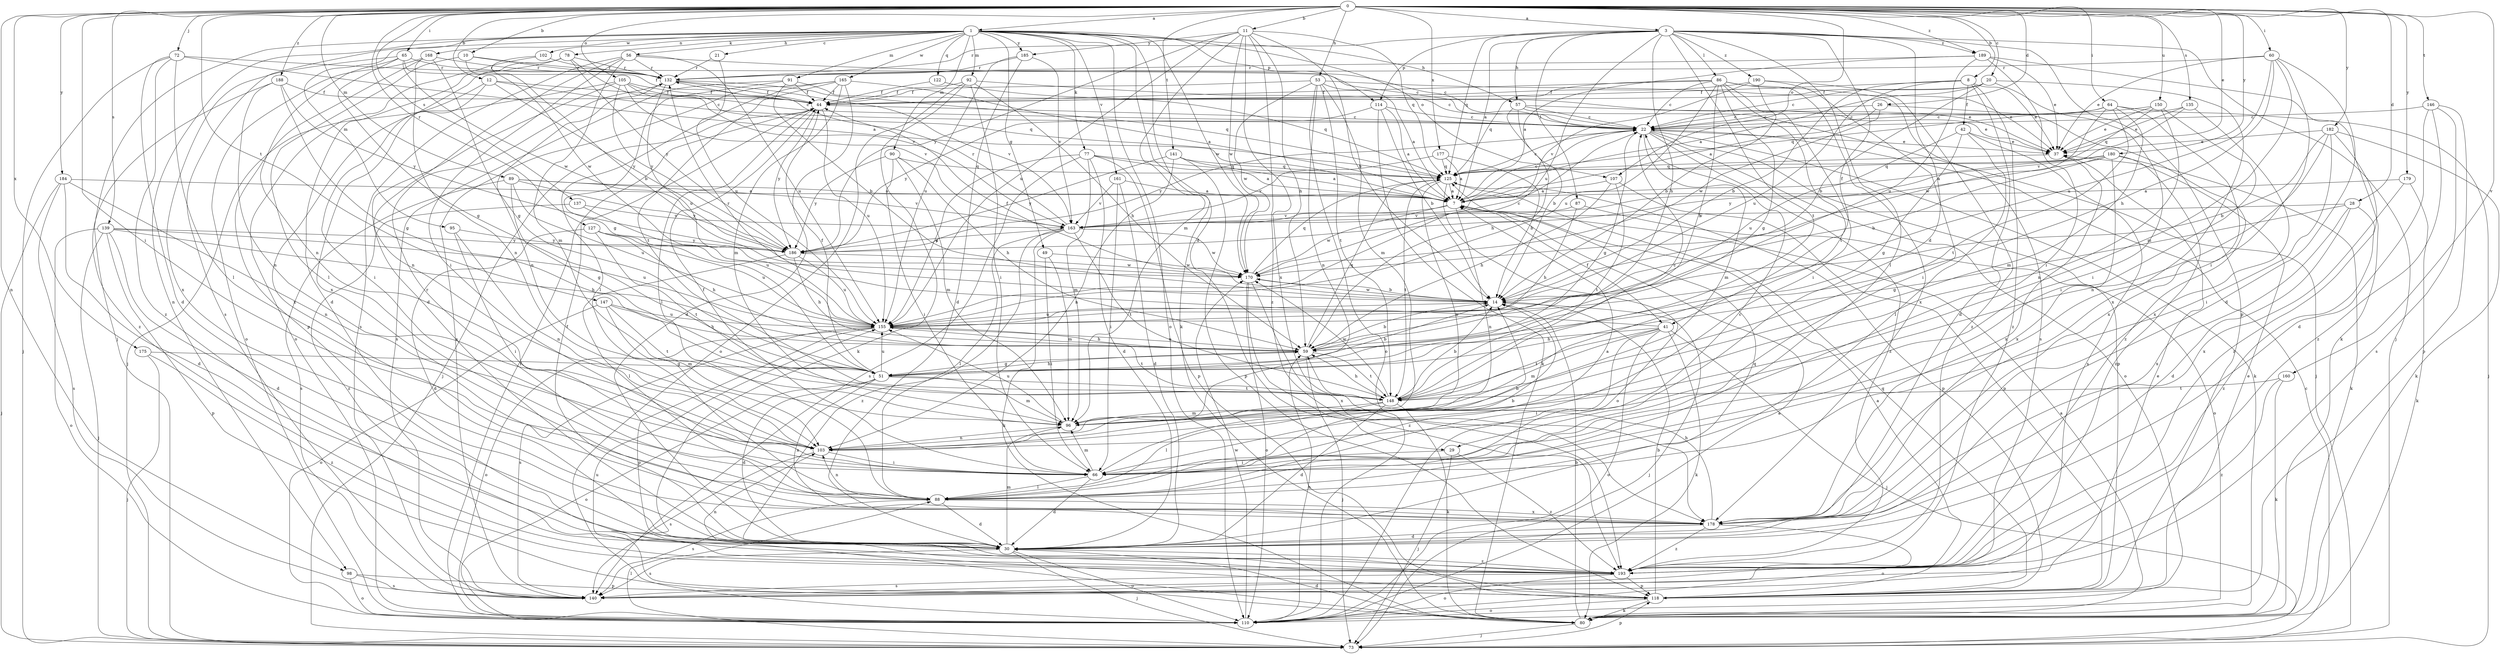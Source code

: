 strict digraph  {
0;
1;
3;
7;
8;
10;
11;
12;
14;
20;
21;
22;
26;
28;
29;
30;
37;
41;
42;
44;
49;
51;
53;
56;
57;
59;
60;
64;
65;
66;
72;
73;
77;
78;
80;
86;
87;
88;
89;
90;
91;
92;
95;
96;
98;
102;
103;
105;
107;
110;
114;
118;
122;
125;
127;
132;
135;
137;
139;
140;
141;
146;
147;
148;
150;
155;
160;
161;
163;
165;
168;
170;
175;
177;
178;
179;
180;
182;
184;
185;
186;
188;
189;
190;
193;
0 -> 1  [label=a];
0 -> 3  [label=a];
0 -> 8  [label=b];
0 -> 10  [label=b];
0 -> 11  [label=b];
0 -> 12  [label=b];
0 -> 20  [label=c];
0 -> 26  [label=d];
0 -> 28  [label=d];
0 -> 37  [label=e];
0 -> 53  [label=h];
0 -> 60  [label=i];
0 -> 64  [label=i];
0 -> 65  [label=i];
0 -> 66  [label=i];
0 -> 72  [label=j];
0 -> 89  [label=m];
0 -> 98  [label=n];
0 -> 105  [label=o];
0 -> 107  [label=o];
0 -> 127  [label=r];
0 -> 135  [label=s];
0 -> 137  [label=s];
0 -> 139  [label=s];
0 -> 141  [label=t];
0 -> 146  [label=t];
0 -> 147  [label=t];
0 -> 150  [label=u];
0 -> 160  [label=v];
0 -> 175  [label=x];
0 -> 177  [label=x];
0 -> 179  [label=y];
0 -> 180  [label=y];
0 -> 182  [label=y];
0 -> 184  [label=y];
0 -> 188  [label=z];
0 -> 189  [label=z];
1 -> 21  [label=c];
1 -> 29  [label=d];
1 -> 49  [label=g];
1 -> 56  [label=h];
1 -> 57  [label=h];
1 -> 73  [label=j];
1 -> 77  [label=k];
1 -> 78  [label=k];
1 -> 80  [label=k];
1 -> 90  [label=m];
1 -> 91  [label=m];
1 -> 92  [label=m];
1 -> 95  [label=m];
1 -> 98  [label=n];
1 -> 102  [label=n];
1 -> 107  [label=o];
1 -> 110  [label=o];
1 -> 114  [label=p];
1 -> 122  [label=q];
1 -> 140  [label=s];
1 -> 161  [label=v];
1 -> 165  [label=w];
1 -> 168  [label=w];
1 -> 170  [label=w];
1 -> 185  [label=y];
3 -> 7  [label=a];
3 -> 29  [label=d];
3 -> 41  [label=f];
3 -> 57  [label=h];
3 -> 59  [label=h];
3 -> 73  [label=j];
3 -> 86  [label=l];
3 -> 87  [label=l];
3 -> 88  [label=l];
3 -> 114  [label=p];
3 -> 118  [label=p];
3 -> 125  [label=q];
3 -> 132  [label=r];
3 -> 148  [label=t];
3 -> 155  [label=u];
3 -> 189  [label=z];
3 -> 190  [label=z];
7 -> 22  [label=c];
7 -> 41  [label=f];
7 -> 103  [label=n];
7 -> 163  [label=v];
7 -> 170  [label=w];
8 -> 14  [label=b];
8 -> 30  [label=d];
8 -> 37  [label=e];
8 -> 42  [label=f];
8 -> 44  [label=f];
8 -> 155  [label=u];
8 -> 193  [label=z];
10 -> 22  [label=c];
10 -> 88  [label=l];
10 -> 132  [label=r];
10 -> 170  [label=w];
11 -> 14  [label=b];
11 -> 59  [label=h];
11 -> 96  [label=m];
11 -> 125  [label=q];
11 -> 155  [label=u];
11 -> 170  [label=w];
11 -> 178  [label=x];
11 -> 185  [label=y];
11 -> 186  [label=y];
11 -> 193  [label=z];
12 -> 22  [label=c];
12 -> 44  [label=f];
12 -> 66  [label=i];
12 -> 73  [label=j];
12 -> 186  [label=y];
14 -> 44  [label=f];
14 -> 73  [label=j];
14 -> 155  [label=u];
14 -> 170  [label=w];
20 -> 7  [label=a];
20 -> 14  [label=b];
20 -> 22  [label=c];
20 -> 44  [label=f];
20 -> 66  [label=i];
20 -> 178  [label=x];
21 -> 132  [label=r];
21 -> 155  [label=u];
22 -> 37  [label=e];
22 -> 51  [label=g];
22 -> 80  [label=k];
22 -> 96  [label=m];
22 -> 110  [label=o];
22 -> 118  [label=p];
22 -> 186  [label=y];
22 -> 193  [label=z];
26 -> 7  [label=a];
26 -> 22  [label=c];
26 -> 170  [label=w];
26 -> 193  [label=z];
28 -> 30  [label=d];
28 -> 51  [label=g];
28 -> 163  [label=v];
28 -> 178  [label=x];
28 -> 193  [label=z];
29 -> 66  [label=i];
29 -> 73  [label=j];
29 -> 193  [label=z];
30 -> 44  [label=f];
30 -> 73  [label=j];
30 -> 96  [label=m];
30 -> 110  [label=o];
30 -> 125  [label=q];
30 -> 140  [label=s];
30 -> 193  [label=z];
37 -> 125  [label=q];
37 -> 178  [label=x];
41 -> 59  [label=h];
41 -> 73  [label=j];
41 -> 80  [label=k];
41 -> 88  [label=l];
41 -> 96  [label=m];
41 -> 110  [label=o];
41 -> 132  [label=r];
41 -> 148  [label=t];
42 -> 37  [label=e];
42 -> 51  [label=g];
42 -> 88  [label=l];
42 -> 140  [label=s];
42 -> 155  [label=u];
44 -> 22  [label=c];
44 -> 73  [label=j];
44 -> 88  [label=l];
44 -> 155  [label=u];
44 -> 186  [label=y];
49 -> 66  [label=i];
49 -> 96  [label=m];
49 -> 170  [label=w];
51 -> 14  [label=b];
51 -> 30  [label=d];
51 -> 44  [label=f];
51 -> 59  [label=h];
51 -> 96  [label=m];
51 -> 110  [label=o];
51 -> 148  [label=t];
51 -> 155  [label=u];
51 -> 178  [label=x];
53 -> 7  [label=a];
53 -> 37  [label=e];
53 -> 44  [label=f];
53 -> 96  [label=m];
53 -> 103  [label=n];
53 -> 110  [label=o];
53 -> 148  [label=t];
53 -> 170  [label=w];
56 -> 22  [label=c];
56 -> 30  [label=d];
56 -> 66  [label=i];
56 -> 96  [label=m];
56 -> 132  [label=r];
56 -> 140  [label=s];
56 -> 155  [label=u];
57 -> 14  [label=b];
57 -> 22  [label=c];
57 -> 37  [label=e];
57 -> 59  [label=h];
57 -> 73  [label=j];
59 -> 14  [label=b];
59 -> 51  [label=g];
59 -> 73  [label=j];
59 -> 125  [label=q];
59 -> 148  [label=t];
59 -> 155  [label=u];
60 -> 30  [label=d];
60 -> 37  [label=e];
60 -> 59  [label=h];
60 -> 66  [label=i];
60 -> 96  [label=m];
60 -> 132  [label=r];
60 -> 155  [label=u];
64 -> 22  [label=c];
64 -> 73  [label=j];
64 -> 96  [label=m];
64 -> 125  [label=q];
64 -> 148  [label=t];
64 -> 170  [label=w];
64 -> 178  [label=x];
65 -> 44  [label=f];
65 -> 51  [label=g];
65 -> 103  [label=n];
65 -> 132  [label=r];
65 -> 170  [label=w];
65 -> 178  [label=x];
66 -> 14  [label=b];
66 -> 30  [label=d];
66 -> 44  [label=f];
66 -> 88  [label=l];
66 -> 96  [label=m];
72 -> 7  [label=a];
72 -> 30  [label=d];
72 -> 73  [label=j];
72 -> 88  [label=l];
72 -> 132  [label=r];
72 -> 193  [label=z];
73 -> 22  [label=c];
73 -> 88  [label=l];
73 -> 118  [label=p];
77 -> 7  [label=a];
77 -> 30  [label=d];
77 -> 96  [label=m];
77 -> 118  [label=p];
77 -> 125  [label=q];
77 -> 140  [label=s];
77 -> 155  [label=u];
78 -> 30  [label=d];
78 -> 132  [label=r];
78 -> 163  [label=v];
78 -> 178  [label=x];
78 -> 186  [label=y];
80 -> 7  [label=a];
80 -> 14  [label=b];
80 -> 30  [label=d];
80 -> 73  [label=j];
80 -> 155  [label=u];
86 -> 22  [label=c];
86 -> 44  [label=f];
86 -> 51  [label=g];
86 -> 59  [label=h];
86 -> 66  [label=i];
86 -> 125  [label=q];
86 -> 140  [label=s];
86 -> 148  [label=t];
86 -> 155  [label=u];
86 -> 178  [label=x];
87 -> 59  [label=h];
87 -> 110  [label=o];
87 -> 163  [label=v];
88 -> 7  [label=a];
88 -> 14  [label=b];
88 -> 22  [label=c];
88 -> 30  [label=d];
88 -> 103  [label=n];
88 -> 132  [label=r];
88 -> 140  [label=s];
88 -> 178  [label=x];
89 -> 7  [label=a];
89 -> 51  [label=g];
89 -> 140  [label=s];
89 -> 155  [label=u];
89 -> 163  [label=v];
89 -> 186  [label=y];
90 -> 59  [label=h];
90 -> 66  [label=i];
90 -> 96  [label=m];
90 -> 125  [label=q];
90 -> 186  [label=y];
91 -> 14  [label=b];
91 -> 37  [label=e];
91 -> 44  [label=f];
91 -> 51  [label=g];
91 -> 140  [label=s];
92 -> 22  [label=c];
92 -> 44  [label=f];
92 -> 59  [label=h];
92 -> 66  [label=i];
92 -> 80  [label=k];
92 -> 110  [label=o];
95 -> 66  [label=i];
95 -> 103  [label=n];
95 -> 186  [label=y];
96 -> 103  [label=n];
96 -> 155  [label=u];
98 -> 110  [label=o];
98 -> 118  [label=p];
98 -> 140  [label=s];
102 -> 14  [label=b];
102 -> 110  [label=o];
102 -> 132  [label=r];
103 -> 66  [label=i];
103 -> 140  [label=s];
105 -> 22  [label=c];
105 -> 44  [label=f];
105 -> 103  [label=n];
105 -> 125  [label=q];
105 -> 163  [label=v];
105 -> 178  [label=x];
105 -> 186  [label=y];
107 -> 7  [label=a];
107 -> 59  [label=h];
107 -> 118  [label=p];
107 -> 148  [label=t];
110 -> 7  [label=a];
110 -> 44  [label=f];
110 -> 59  [label=h];
110 -> 170  [label=w];
114 -> 7  [label=a];
114 -> 14  [label=b];
114 -> 22  [label=c];
114 -> 80  [label=k];
114 -> 186  [label=y];
118 -> 7  [label=a];
118 -> 14  [label=b];
118 -> 37  [label=e];
118 -> 80  [label=k];
118 -> 110  [label=o];
118 -> 125  [label=q];
122 -> 44  [label=f];
122 -> 125  [label=q];
125 -> 7  [label=a];
125 -> 22  [label=c];
125 -> 103  [label=n];
125 -> 110  [label=o];
125 -> 118  [label=p];
125 -> 148  [label=t];
127 -> 30  [label=d];
127 -> 59  [label=h];
127 -> 148  [label=t];
127 -> 155  [label=u];
127 -> 186  [label=y];
132 -> 44  [label=f];
132 -> 103  [label=n];
132 -> 125  [label=q];
132 -> 155  [label=u];
132 -> 163  [label=v];
135 -> 22  [label=c];
135 -> 37  [label=e];
135 -> 163  [label=v];
135 -> 178  [label=x];
137 -> 155  [label=u];
137 -> 163  [label=v];
137 -> 193  [label=z];
139 -> 30  [label=d];
139 -> 59  [label=h];
139 -> 73  [label=j];
139 -> 110  [label=o];
139 -> 118  [label=p];
139 -> 155  [label=u];
139 -> 186  [label=y];
140 -> 37  [label=e];
141 -> 7  [label=a];
141 -> 103  [label=n];
141 -> 118  [label=p];
141 -> 125  [label=q];
141 -> 186  [label=y];
146 -> 22  [label=c];
146 -> 30  [label=d];
146 -> 118  [label=p];
146 -> 140  [label=s];
146 -> 193  [label=z];
147 -> 59  [label=h];
147 -> 96  [label=m];
147 -> 110  [label=o];
147 -> 148  [label=t];
147 -> 155  [label=u];
148 -> 14  [label=b];
148 -> 22  [label=c];
148 -> 30  [label=d];
148 -> 59  [label=h];
148 -> 80  [label=k];
148 -> 88  [label=l];
148 -> 96  [label=m];
148 -> 170  [label=w];
150 -> 22  [label=c];
150 -> 37  [label=e];
150 -> 66  [label=i];
150 -> 103  [label=n];
150 -> 125  [label=q];
155 -> 59  [label=h];
155 -> 110  [label=o];
155 -> 118  [label=p];
155 -> 140  [label=s];
155 -> 148  [label=t];
160 -> 80  [label=k];
160 -> 148  [label=t];
160 -> 193  [label=z];
161 -> 7  [label=a];
161 -> 30  [label=d];
161 -> 66  [label=i];
161 -> 163  [label=v];
163 -> 80  [label=k];
163 -> 88  [label=l];
163 -> 132  [label=r];
163 -> 148  [label=t];
163 -> 170  [label=w];
163 -> 186  [label=y];
163 -> 193  [label=z];
165 -> 7  [label=a];
165 -> 30  [label=d];
165 -> 44  [label=f];
165 -> 88  [label=l];
165 -> 96  [label=m];
165 -> 140  [label=s];
165 -> 148  [label=t];
168 -> 51  [label=g];
168 -> 103  [label=n];
168 -> 110  [label=o];
168 -> 118  [label=p];
168 -> 132  [label=r];
170 -> 14  [label=b];
170 -> 22  [label=c];
170 -> 110  [label=o];
170 -> 125  [label=q];
170 -> 178  [label=x];
170 -> 193  [label=z];
175 -> 51  [label=g];
175 -> 73  [label=j];
175 -> 193  [label=z];
177 -> 7  [label=a];
177 -> 14  [label=b];
177 -> 125  [label=q];
177 -> 163  [label=v];
178 -> 30  [label=d];
178 -> 59  [label=h];
178 -> 110  [label=o];
178 -> 193  [label=z];
179 -> 7  [label=a];
179 -> 80  [label=k];
179 -> 178  [label=x];
180 -> 7  [label=a];
180 -> 14  [label=b];
180 -> 80  [label=k];
180 -> 125  [label=q];
180 -> 178  [label=x];
180 -> 186  [label=y];
180 -> 193  [label=z];
182 -> 14  [label=b];
182 -> 37  [label=e];
182 -> 66  [label=i];
182 -> 80  [label=k];
182 -> 103  [label=n];
182 -> 193  [label=z];
184 -> 7  [label=a];
184 -> 30  [label=d];
184 -> 73  [label=j];
184 -> 103  [label=n];
184 -> 140  [label=s];
185 -> 30  [label=d];
185 -> 132  [label=r];
185 -> 155  [label=u];
185 -> 163  [label=v];
186 -> 59  [label=h];
186 -> 88  [label=l];
186 -> 155  [label=u];
186 -> 170  [label=w];
188 -> 44  [label=f];
188 -> 51  [label=g];
188 -> 103  [label=n];
188 -> 186  [label=y];
188 -> 193  [label=z];
189 -> 7  [label=a];
189 -> 37  [label=e];
189 -> 66  [label=i];
189 -> 80  [label=k];
189 -> 132  [label=r];
189 -> 155  [label=u];
190 -> 14  [label=b];
190 -> 44  [label=f];
190 -> 66  [label=i];
190 -> 163  [label=v];
190 -> 193  [label=z];
193 -> 103  [label=n];
193 -> 110  [label=o];
193 -> 118  [label=p];
193 -> 140  [label=s];
}
